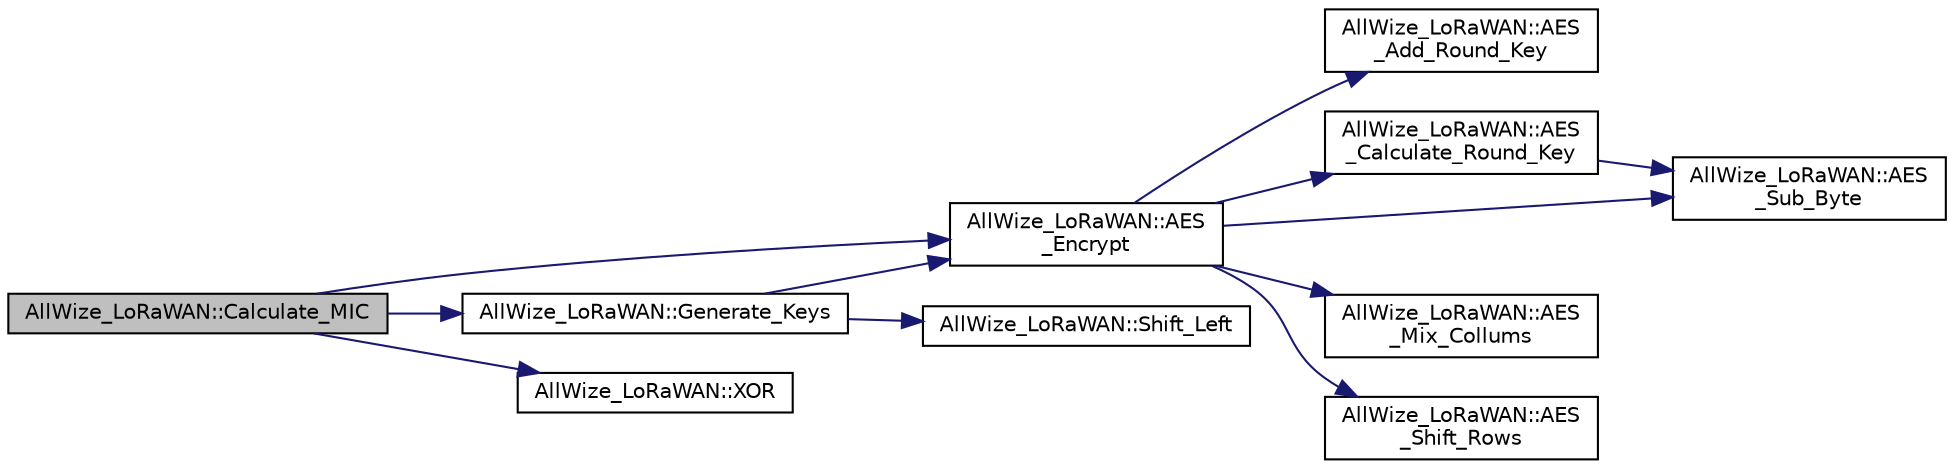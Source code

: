 digraph "AllWize_LoRaWAN::Calculate_MIC"
{
 // LATEX_PDF_SIZE
  edge [fontname="Helvetica",fontsize="10",labelfontname="Helvetica",labelfontsize="10"];
  node [fontname="Helvetica",fontsize="10",shape=record];
  rankdir="LR";
  Node1 [label="AllWize_LoRaWAN::Calculate_MIC",height=0.2,width=0.4,color="black", fillcolor="grey75", style="filled", fontcolor="black",tooltip="Function used to calculate the validity of data messages."];
  Node1 -> Node2 [color="midnightblue",fontsize="10",style="solid",fontname="Helvetica"];
  Node2 [label="AllWize_LoRaWAN::AES\l_Encrypt",height=0.2,width=0.4,color="black", fillcolor="white", style="filled",URL="$classAllWize__LoRaWAN.html#a9cf5e5bd060587e005fb354f9e6fb4ff",tooltip="Function used to perform AES encryption."];
  Node2 -> Node3 [color="midnightblue",fontsize="10",style="solid",fontname="Helvetica"];
  Node3 [label="AllWize_LoRaWAN::AES\l_Add_Round_Key",height=0.2,width=0.4,color="black", fillcolor="white", style="filled",URL="$classAllWize__LoRaWAN.html#a338d2b8f314e587263df7b4a7cd1fb83",tooltip="Function performs AES AddRoundKey step."];
  Node2 -> Node4 [color="midnightblue",fontsize="10",style="solid",fontname="Helvetica"];
  Node4 [label="AllWize_LoRaWAN::AES\l_Calculate_Round_Key",height=0.2,width=0.4,color="black", fillcolor="white", style="filled",URL="$classAllWize__LoRaWAN.html#afc39ab3fa103899879850933c0ccc5b7",tooltip="Function performs AES Round Key Calculation."];
  Node4 -> Node5 [color="midnightblue",fontsize="10",style="solid",fontname="Helvetica"];
  Node5 [label="AllWize_LoRaWAN::AES\l_Sub_Byte",height=0.2,width=0.4,color="black", fillcolor="white", style="filled",URL="$classAllWize__LoRaWAN.html#a4afa982885b7f18d3dc20d8300e4e087",tooltip="Function performs AES SubBytes step."];
  Node2 -> Node6 [color="midnightblue",fontsize="10",style="solid",fontname="Helvetica"];
  Node6 [label="AllWize_LoRaWAN::AES\l_Mix_Collums",height=0.2,width=0.4,color="black", fillcolor="white", style="filled",URL="$classAllWize__LoRaWAN.html#a99a7a8a5c50d97f6f40cb605a843e4e9",tooltip="Function performs AES MixColumns step."];
  Node2 -> Node7 [color="midnightblue",fontsize="10",style="solid",fontname="Helvetica"];
  Node7 [label="AllWize_LoRaWAN::AES\l_Shift_Rows",height=0.2,width=0.4,color="black", fillcolor="white", style="filled",URL="$classAllWize__LoRaWAN.html#af5d768c31efeac524a38a7e3bd2ade3b",tooltip="Function performs AES ShiftRows step."];
  Node2 -> Node5 [color="midnightblue",fontsize="10",style="solid",fontname="Helvetica"];
  Node1 -> Node8 [color="midnightblue",fontsize="10",style="solid",fontname="Helvetica"];
  Node8 [label="AllWize_LoRaWAN::Generate_Keys",height=0.2,width=0.4,color="black", fillcolor="white", style="filled",URL="$classAllWize__LoRaWAN.html#a3d18b784845fe2e172baa89b60b4b65f",tooltip="Function used to generate keys for the MIC calculation."];
  Node8 -> Node2 [color="midnightblue",fontsize="10",style="solid",fontname="Helvetica"];
  Node8 -> Node9 [color="midnightblue",fontsize="10",style="solid",fontname="Helvetica"];
  Node9 [label="AllWize_LoRaWAN::Shift_Left",height=0.2,width=0.4,color="black", fillcolor="white", style="filled",URL="$classAllWize__LoRaWAN.html#a4715016ddbeb6c512822110b9832274e",tooltip="Round-shifts data to the left."];
  Node1 -> Node10 [color="midnightblue",fontsize="10",style="solid",fontname="Helvetica"];
  Node10 [label="AllWize_LoRaWAN::XOR",height=0.2,width=0.4,color="black", fillcolor="white", style="filled",URL="$classAllWize__LoRaWAN.html#ae7c7f0f2e16638bea237f7f167276cab",tooltip="Function to XOR two character arrays."];
}
